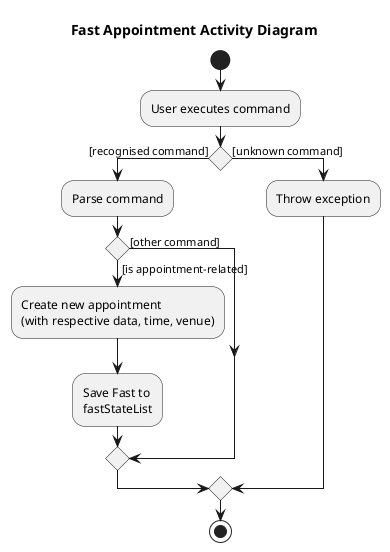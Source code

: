 @startuml
start
title Fast Appointment Activity Diagram

:User executes command;

'Since the beta syntax does not support placing the condition outside the
'diamond we place it as the true branch instead.

if () then ([recognised command])
    :Parse command;
    if () then ([is appointment-related])
    :Create new appointment
    (with respective data, time, venue);
    :Save Fast to
    fastStateList;
    else ([other command])
    endif
else ([unknown command])
  -Throw exception
endif
stop
@enduml
